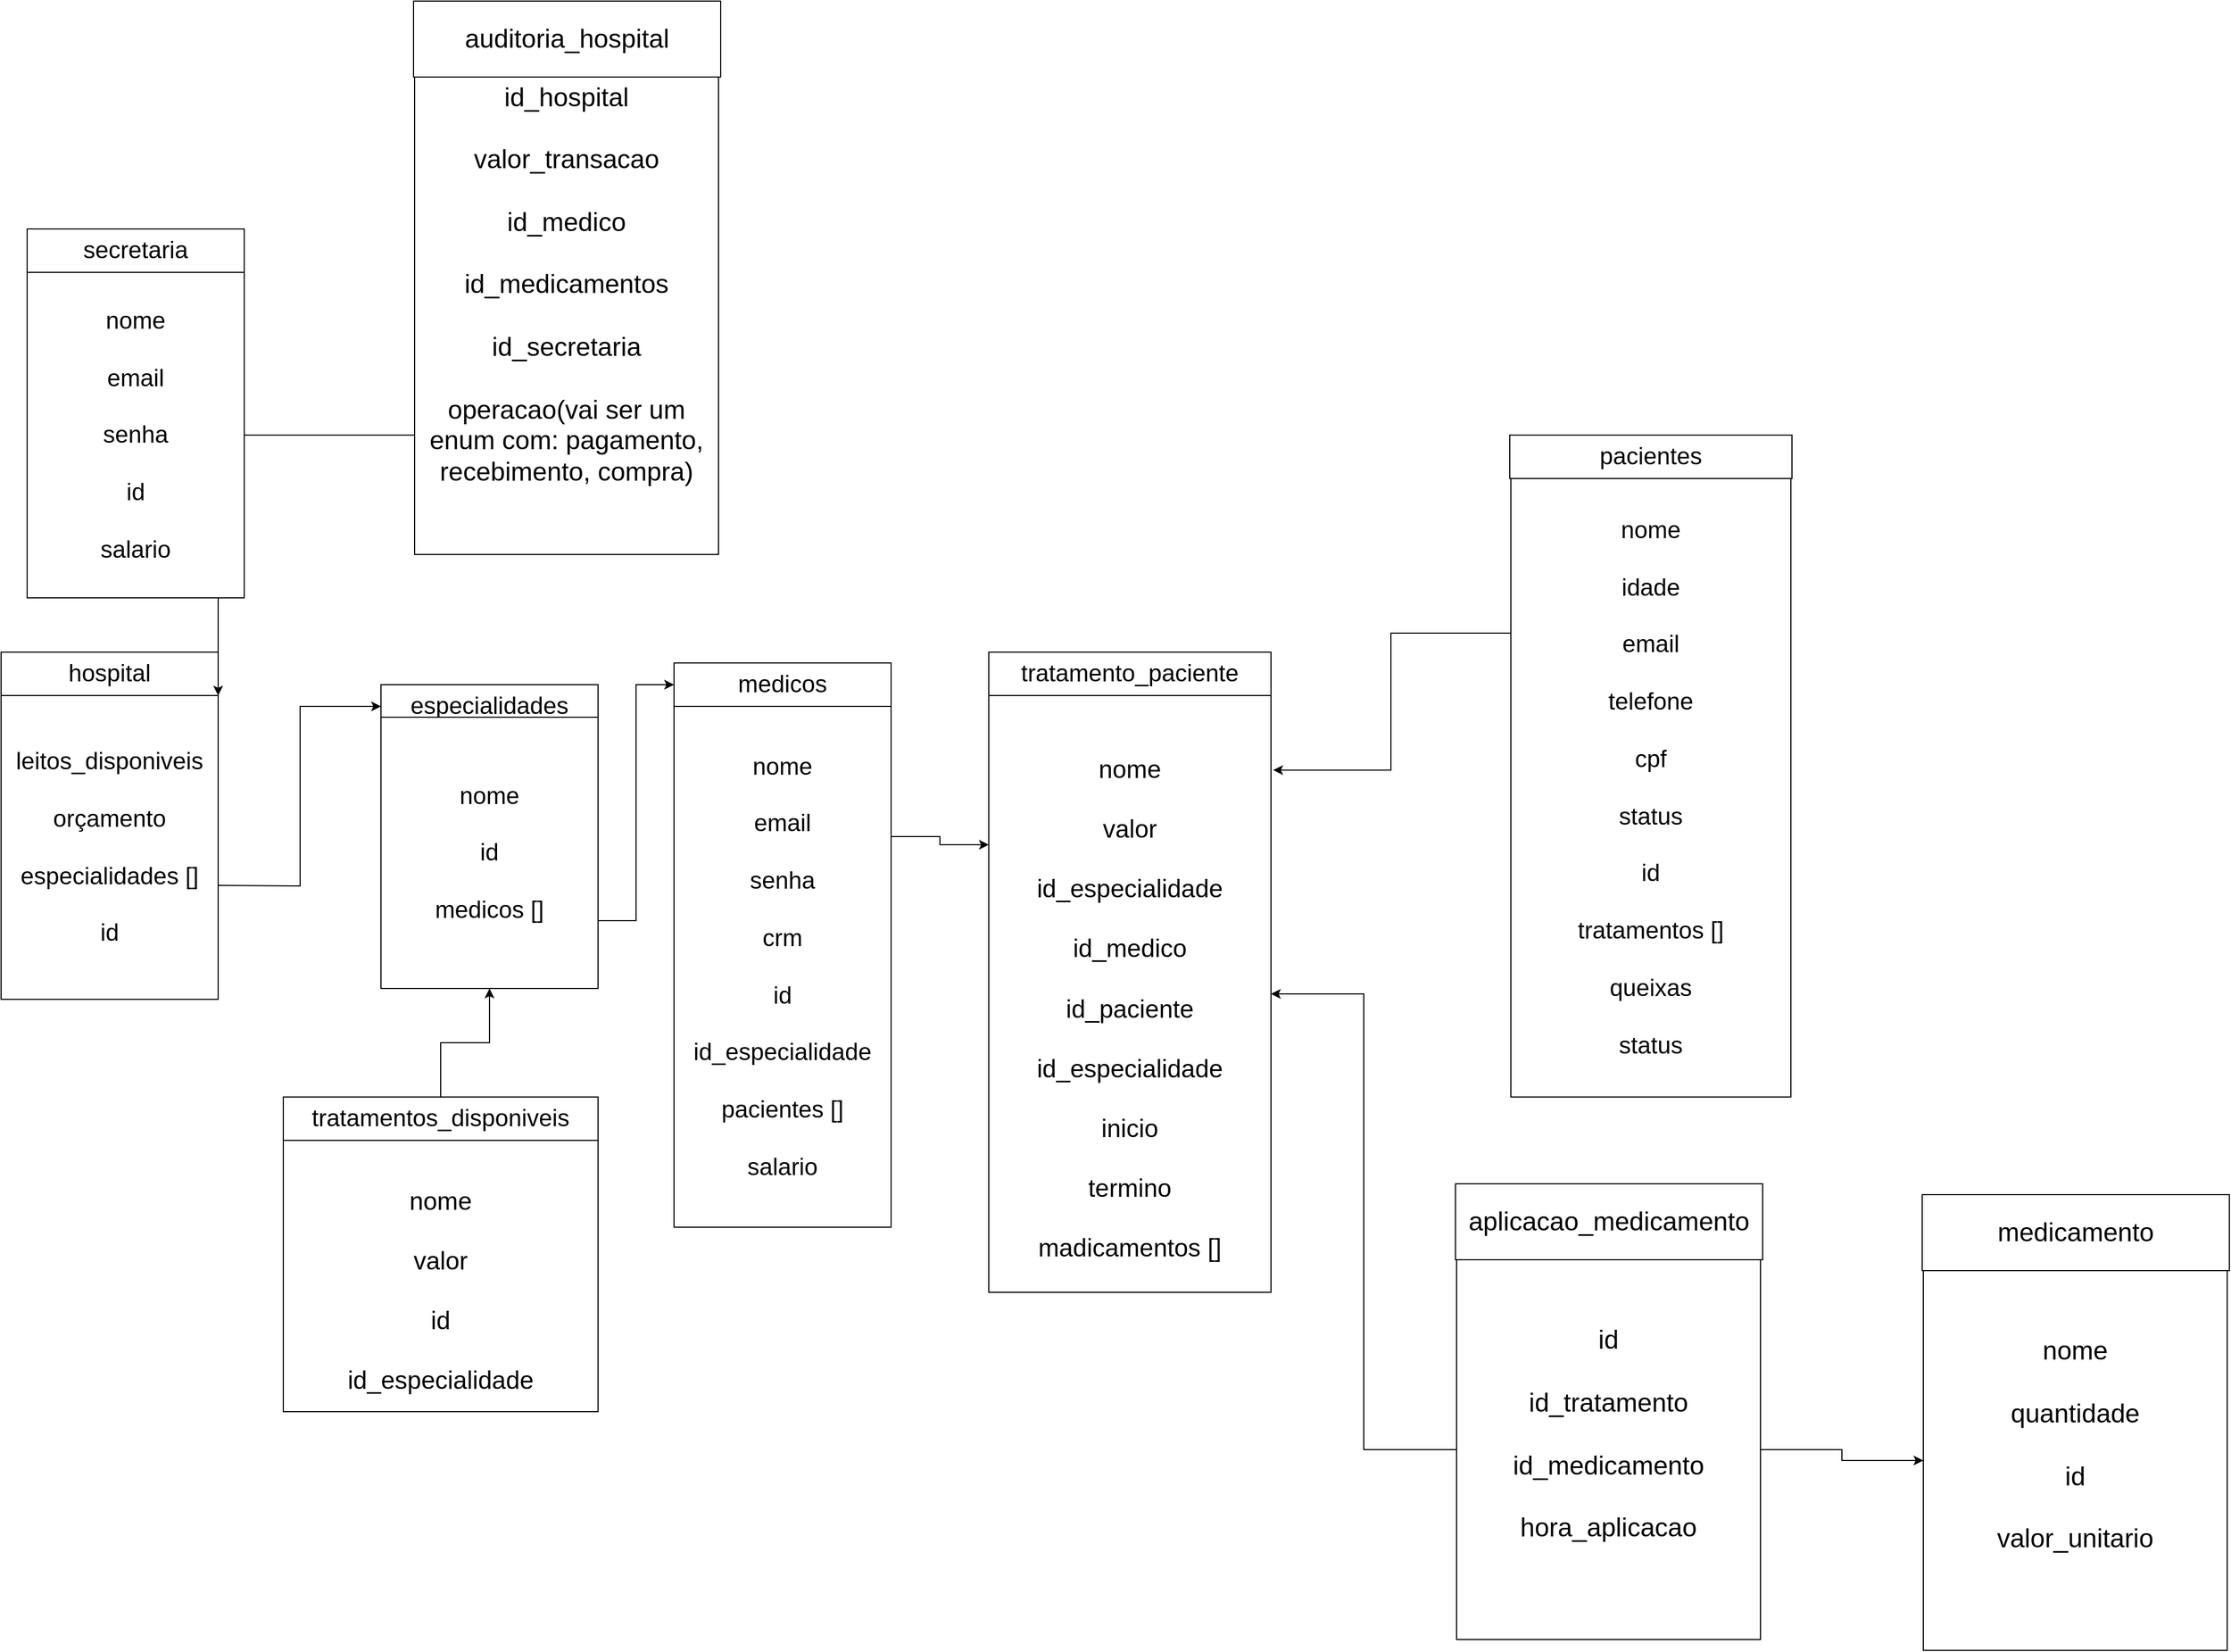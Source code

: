 <mxfile version="23.1.4" type="device" pages="5">
  <diagram name="Relações" id="-RDPZMECj-KDmckSBQJ7">
    <mxGraphModel dx="1600" dy="1940" grid="1" gridSize="10" guides="1" tooltips="1" connect="1" arrows="1" fold="1" page="1" pageScale="1" pageWidth="827" pageHeight="1169" math="0" shadow="0">
      <root>
        <mxCell id="0" />
        <mxCell id="1" parent="0" />
        <mxCell id="OqT2HGRvIQ006_QFUIbo-2" value="hospital" style="rounded=0;whiteSpace=wrap;html=1;fontSize=22;" parent="1" vertex="1">
          <mxGeometry x="190" y="-20" width="200" height="40" as="geometry" />
        </mxCell>
        <mxCell id="OqT2HGRvIQ006_QFUIbo-13" style="edgeStyle=orthogonalEdgeStyle;rounded=0;orthogonalLoop=1;jettySize=auto;html=1;entryX=0;entryY=0.5;entryDx=0;entryDy=0;fontSize=22;" parent="1" target="OqT2HGRvIQ006_QFUIbo-9" edge="1">
          <mxGeometry relative="1" as="geometry">
            <mxPoint x="390" y="195" as="sourcePoint" />
          </mxGeometry>
        </mxCell>
        <mxCell id="OqT2HGRvIQ006_QFUIbo-7" value="leitos_disponiveis&lt;br style=&quot;font-size: 22px;&quot;&gt;&lt;br style=&quot;font-size: 22px;&quot;&gt;orçamento&lt;br style=&quot;font-size: 22px;&quot;&gt;&lt;br style=&quot;font-size: 22px;&quot;&gt;especialidades []&lt;br&gt;&lt;br&gt;id" style="rounded=0;whiteSpace=wrap;html=1;fontSize=22;" parent="1" vertex="1">
          <mxGeometry x="190" y="20" width="200" height="280" as="geometry" />
        </mxCell>
        <mxCell id="OqT2HGRvIQ006_QFUIbo-9" value="especialidades" style="rounded=0;whiteSpace=wrap;html=1;fontSize=22;" parent="1" vertex="1">
          <mxGeometry x="540" y="10" width="200" height="40" as="geometry" />
        </mxCell>
        <mxCell id="OqT2HGRvIQ006_QFUIbo-16" style="edgeStyle=orthogonalEdgeStyle;rounded=0;orthogonalLoop=1;jettySize=auto;html=1;exitX=1;exitY=0.75;exitDx=0;exitDy=0;entryX=0;entryY=0.5;entryDx=0;entryDy=0;fontSize=22;" parent="1" source="OqT2HGRvIQ006_QFUIbo-11" target="OqT2HGRvIQ006_QFUIbo-14" edge="1">
          <mxGeometry relative="1" as="geometry" />
        </mxCell>
        <mxCell id="OqT2HGRvIQ006_QFUIbo-11" value="nome&lt;br style=&quot;font-size: 22px;&quot;&gt;&lt;br style=&quot;font-size: 22px;&quot;&gt;id&lt;br style=&quot;font-size: 22px;&quot;&gt;&lt;br style=&quot;font-size: 22px;&quot;&gt;medicos []" style="rounded=0;whiteSpace=wrap;html=1;fontSize=22;" parent="1" vertex="1">
          <mxGeometry x="540" y="40" width="200" height="250" as="geometry" />
        </mxCell>
        <mxCell id="OqT2HGRvIQ006_QFUIbo-14" value="medicos" style="rounded=0;whiteSpace=wrap;html=1;fontSize=22;" parent="1" vertex="1">
          <mxGeometry x="810" y="-10" width="200" height="40" as="geometry" />
        </mxCell>
        <mxCell id="eI9exI1h_JV6mNCN_PSR-2" style="edgeStyle=orthogonalEdgeStyle;rounded=0;orthogonalLoop=1;jettySize=auto;html=1;exitX=1;exitY=0.25;exitDx=0;exitDy=0;entryX=0;entryY=0.25;entryDx=0;entryDy=0;" parent="1" source="OqT2HGRvIQ006_QFUIbo-15" target="OqT2HGRvIQ006_QFUIbo-25" edge="1">
          <mxGeometry relative="1" as="geometry" />
        </mxCell>
        <mxCell id="OqT2HGRvIQ006_QFUIbo-15" value="nome&lt;br style=&quot;font-size: 22px;&quot;&gt;&lt;br style=&quot;font-size: 22px;&quot;&gt;email&lt;br&gt;&lt;br&gt;senha&lt;br style=&quot;font-size: 22px;&quot;&gt;&lt;br style=&quot;font-size: 22px;&quot;&gt;crm&lt;br style=&quot;font-size: 22px;&quot;&gt;&lt;br style=&quot;font-size: 22px;&quot;&gt;id&lt;br&gt;&lt;br style=&quot;font-size: 22px;&quot;&gt;id_especialidade&lt;br style=&quot;font-size: 22px;&quot;&gt;&lt;br style=&quot;font-size: 22px;&quot;&gt;pacientes []&lt;br style=&quot;font-size: 22px;&quot;&gt;&lt;br style=&quot;font-size: 22px;&quot;&gt;salario" style="rounded=0;whiteSpace=wrap;html=1;fontSize=22;" parent="1" vertex="1">
          <mxGeometry x="810" y="30" width="200" height="480" as="geometry" />
        </mxCell>
        <mxCell id="OqT2HGRvIQ006_QFUIbo-17" value="pacientes" style="rounded=0;whiteSpace=wrap;html=1;fontSize=22;" parent="1" vertex="1">
          <mxGeometry x="1580" y="-220" width="260" height="40" as="geometry" />
        </mxCell>
        <mxCell id="OqT2HGRvIQ006_QFUIbo-18" value="nome&lt;br style=&quot;font-size: 22px;&quot;&gt;&lt;br style=&quot;font-size: 22px;&quot;&gt;idade&lt;br style=&quot;font-size: 22px;&quot;&gt;&lt;br style=&quot;font-size: 22px;&quot;&gt;email&lt;br style=&quot;font-size: 22px;&quot;&gt;&lt;br style=&quot;font-size: 22px;&quot;&gt;telefone&lt;br style=&quot;font-size: 22px;&quot;&gt;&lt;br style=&quot;font-size: 22px;&quot;&gt;cpf&lt;br style=&quot;font-size: 22px;&quot;&gt;&lt;br style=&quot;font-size: 22px;&quot;&gt;status&lt;br style=&quot;font-size: 22px;&quot;&gt;&lt;br style=&quot;font-size: 22px;&quot;&gt;id&lt;br&gt;&lt;br style=&quot;font-size: 22px;&quot;&gt;tratamentos []&lt;br style=&quot;font-size: 22px;&quot;&gt;&lt;br style=&quot;font-size: 22px;&quot;&gt;queixas&lt;br&gt;&lt;br&gt;status" style="rounded=0;whiteSpace=wrap;html=1;fontSize=22;" parent="1" vertex="1">
          <mxGeometry x="1581" y="-180" width="258" height="570" as="geometry" />
        </mxCell>
        <mxCell id="OqT2HGRvIQ006_QFUIbo-24" value="tratamento_paciente" style="rounded=0;whiteSpace=wrap;html=1;fontSize=22;" parent="1" vertex="1">
          <mxGeometry x="1100" y="-20" width="260" height="40" as="geometry" />
        </mxCell>
        <mxCell id="OqT2HGRvIQ006_QFUIbo-25" value="&lt;br&gt;nome&lt;br&gt;&lt;br&gt;valor&lt;br&gt;&lt;br&gt;id_especialidade&lt;br&gt;&lt;br&gt;id_medico&lt;br&gt;&lt;br&gt;id_paciente&lt;br&gt;&lt;br&gt;id_especialidade&lt;br&gt;&lt;br&gt;inicio&lt;br&gt;&lt;br&gt;termino&lt;br&gt;&lt;br&gt;madicamentos []" style="rounded=0;whiteSpace=wrap;html=1;fontSize=23;" parent="1" vertex="1">
          <mxGeometry x="1100" y="20" width="260" height="550" as="geometry" />
        </mxCell>
        <mxCell id="Ib-rAGLKGSD410KpwREd-3" value="" style="edgeStyle=orthogonalEdgeStyle;rounded=0;orthogonalLoop=1;jettySize=auto;html=1;" parent="1" source="OqT2HGRvIQ006_QFUIbo-29" target="OqT2HGRvIQ006_QFUIbo-30" edge="1">
          <mxGeometry relative="1" as="geometry" />
        </mxCell>
        <mxCell id="OqT2HGRvIQ006_QFUIbo-29" value="&lt;span style=&quot;font-size: 24px;&quot;&gt;aplicacao_medicamento&lt;/span&gt;" style="rounded=0;whiteSpace=wrap;html=1;" parent="1" vertex="1">
          <mxGeometry x="1530" y="470" width="283" height="70" as="geometry" />
        </mxCell>
        <mxCell id="OqT2HGRvIQ006_QFUIbo-34" style="edgeStyle=orthogonalEdgeStyle;rounded=0;orthogonalLoop=1;jettySize=auto;html=1;exitX=0;exitY=0.5;exitDx=0;exitDy=0;" parent="1" source="OqT2HGRvIQ006_QFUIbo-30" target="OqT2HGRvIQ006_QFUIbo-25" edge="1">
          <mxGeometry relative="1" as="geometry" />
        </mxCell>
        <mxCell id="Ib-rAGLKGSD410KpwREd-5" style="edgeStyle=orthogonalEdgeStyle;rounded=0;orthogonalLoop=1;jettySize=auto;html=1;exitX=1;exitY=0.5;exitDx=0;exitDy=0;" parent="1" source="OqT2HGRvIQ006_QFUIbo-30" target="Ib-rAGLKGSD410KpwREd-2" edge="1">
          <mxGeometry relative="1" as="geometry" />
        </mxCell>
        <mxCell id="OqT2HGRvIQ006_QFUIbo-30" value="&lt;font style=&quot;font-size: 24px;&quot;&gt;id&lt;br&gt;&lt;br&gt;id_tratamento&lt;br&gt;&lt;br&gt;id_medicamento&lt;br&gt;&lt;br&gt;hora_aplicacao&lt;br&gt;&lt;br&gt;&lt;/font&gt;" style="rounded=0;whiteSpace=wrap;html=1;" parent="1" vertex="1">
          <mxGeometry x="1531" y="540" width="280" height="350" as="geometry" />
        </mxCell>
        <mxCell id="dLQCYUEsovKtr-vVgGef-13" style="edgeStyle=orthogonalEdgeStyle;rounded=0;orthogonalLoop=1;jettySize=auto;html=1;exitX=0.5;exitY=0;exitDx=0;exitDy=0;entryX=0.5;entryY=1;entryDx=0;entryDy=0;" parent="1" source="dLQCYUEsovKtr-vVgGef-7" target="OqT2HGRvIQ006_QFUIbo-11" edge="1">
          <mxGeometry relative="1" as="geometry" />
        </mxCell>
        <mxCell id="dLQCYUEsovKtr-vVgGef-7" value="tratamentos_disponiveis" style="rounded=0;whiteSpace=wrap;html=1;fontSize=22;" parent="1" vertex="1">
          <mxGeometry x="450" y="390" width="290" height="40" as="geometry" />
        </mxCell>
        <mxCell id="dLQCYUEsovKtr-vVgGef-8" value="&lt;br&gt;nome&lt;br&gt;&lt;br&gt;valor&lt;br&gt;&lt;br&gt;id&lt;br&gt;&lt;br&gt;id_especialidade" style="rounded=0;whiteSpace=wrap;html=1;fontSize=23;" parent="1" vertex="1">
          <mxGeometry x="450" y="430" width="290" height="250" as="geometry" />
        </mxCell>
        <mxCell id="OUrvebyIbem-n34GM_K5-1" style="edgeStyle=orthogonalEdgeStyle;rounded=0;orthogonalLoop=1;jettySize=auto;html=1;exitX=0.5;exitY=1;exitDx=0;exitDy=0;" parent="1" source="dLQCYUEsovKtr-vVgGef-8" target="dLQCYUEsovKtr-vVgGef-8" edge="1">
          <mxGeometry relative="1" as="geometry" />
        </mxCell>
        <mxCell id="eI9exI1h_JV6mNCN_PSR-1" style="edgeStyle=orthogonalEdgeStyle;rounded=0;orthogonalLoop=1;jettySize=auto;html=1;exitX=0;exitY=0.25;exitDx=0;exitDy=0;entryX=1.008;entryY=0.125;entryDx=0;entryDy=0;entryPerimeter=0;" parent="1" source="OqT2HGRvIQ006_QFUIbo-18" target="OqT2HGRvIQ006_QFUIbo-25" edge="1">
          <mxGeometry relative="1" as="geometry" />
        </mxCell>
        <mxCell id="Ib-rAGLKGSD410KpwREd-1" value="&lt;span style=&quot;font-size: 24px;&quot;&gt;medicamento&lt;/span&gt;" style="rounded=0;whiteSpace=wrap;html=1;" parent="1" vertex="1">
          <mxGeometry x="1960" y="480" width="283" height="70" as="geometry" />
        </mxCell>
        <mxCell id="Ib-rAGLKGSD410KpwREd-2" value="&lt;font style=&quot;font-size: 24px;&quot;&gt;nome&lt;br&gt;&lt;br&gt;quantidade&lt;br&gt;&lt;br&gt;id&lt;br&gt;&lt;br&gt;valor_unitario&lt;br&gt;&lt;br&gt;&lt;/font&gt;" style="rounded=0;whiteSpace=wrap;html=1;" parent="1" vertex="1">
          <mxGeometry x="1961" y="550" width="280" height="350" as="geometry" />
        </mxCell>
        <mxCell id="Ib-rAGLKGSD410KpwREd-6" value="&lt;span style=&quot;font-size: 24px;&quot;&gt;auditoria_hospital&lt;/span&gt;" style="rounded=0;whiteSpace=wrap;html=1;" parent="1" vertex="1">
          <mxGeometry x="570" y="-620" width="283" height="70" as="geometry" />
        </mxCell>
        <mxCell id="i-EROvwmN-S7Lx38wncq-1" style="edgeStyle=orthogonalEdgeStyle;rounded=0;orthogonalLoop=1;jettySize=auto;html=1;exitX=0;exitY=0.75;exitDx=0;exitDy=0;entryX=1;entryY=0;entryDx=0;entryDy=0;" edge="1" parent="1" source="Ib-rAGLKGSD410KpwREd-7" target="OqT2HGRvIQ006_QFUIbo-7">
          <mxGeometry relative="1" as="geometry" />
        </mxCell>
        <mxCell id="Ib-rAGLKGSD410KpwREd-7" value="&lt;font style=&quot;font-size: 24px;&quot;&gt;id_hospital&lt;br&gt;&lt;br&gt;valor_transacao&lt;br&gt;&lt;br&gt;id_medico&lt;br&gt;&lt;br&gt;id_medicamentos&lt;br&gt;&lt;br&gt;id_secretaria&lt;br&gt;&lt;br&gt;operacao(vai ser um enum com: pagamento, recebimento, compra)&lt;br&gt;&lt;br&gt;&lt;br&gt;&lt;/font&gt;" style="rounded=0;whiteSpace=wrap;html=1;" parent="1" vertex="1">
          <mxGeometry x="571" y="-550" width="280" height="440" as="geometry" />
        </mxCell>
        <mxCell id="hDAFCqDAtnvn9Ev5iwWK-1" value="secretaria" style="rounded=0;whiteSpace=wrap;html=1;fontSize=22;" parent="1" vertex="1">
          <mxGeometry x="214" y="-410" width="200" height="40" as="geometry" />
        </mxCell>
        <mxCell id="hDAFCqDAtnvn9Ev5iwWK-2" value="nome&lt;br style=&quot;font-size: 22px;&quot;&gt;&lt;br style=&quot;font-size: 22px;&quot;&gt;email&lt;br&gt;&lt;br&gt;senha&lt;br style=&quot;font-size: 22px;&quot;&gt;&lt;br style=&quot;font-size: 22px;&quot;&gt;id&lt;br&gt;&lt;br style=&quot;font-size: 22px;&quot;&gt;salario" style="rounded=0;whiteSpace=wrap;html=1;fontSize=22;" parent="1" vertex="1">
          <mxGeometry x="214" y="-370" width="200" height="300" as="geometry" />
        </mxCell>
      </root>
    </mxGraphModel>
  </diagram>
  <diagram id="1Dg1uKK2K-heEakL6BFX" name="Medico ações">
    <mxGraphModel dx="2294" dy="1876" grid="1" gridSize="10" guides="1" tooltips="1" connect="1" arrows="1" fold="1" page="1" pageScale="1" pageWidth="827" pageHeight="1169" math="0" shadow="0">
      <root>
        <mxCell id="0" />
        <mxCell id="1" parent="0" />
        <mxCell id="xGp4c2fe30O6-x1v16Lx-1" value="Medico faz login" style="text;html=1;align=center;verticalAlign=middle;whiteSpace=wrap;rounded=0;fontSize=24;" parent="1" vertex="1">
          <mxGeometry x="150" y="150" width="140" height="80" as="geometry" />
        </mxCell>
        <mxCell id="au-0wPMuFHUaeuqjbm_t-7" style="edgeStyle=orthogonalEdgeStyle;rounded=0;orthogonalLoop=1;jettySize=auto;html=1;exitX=0;exitY=0.5;exitDx=0;exitDy=0;entryX=1;entryY=0.25;entryDx=0;entryDy=0;" parent="1" source="xGp4c2fe30O6-x1v16Lx-2" target="xGp4c2fe30O6-x1v16Lx-1" edge="1">
          <mxGeometry relative="1" as="geometry" />
        </mxCell>
        <mxCell id="xGp4c2fe30O6-x1v16Lx-2" value="Pacientes sob&amp;nbsp; suas responsabilidade" style="text;html=1;align=center;verticalAlign=middle;whiteSpace=wrap;rounded=0;fontSize=19;" parent="1" vertex="1">
          <mxGeometry x="350" y="100" width="180" height="70" as="geometry" />
        </mxCell>
        <mxCell id="au-0wPMuFHUaeuqjbm_t-8" style="edgeStyle=orthogonalEdgeStyle;rounded=0;orthogonalLoop=1;jettySize=auto;html=1;exitX=0;exitY=0.5;exitDx=0;exitDy=0;entryX=1;entryY=0.75;entryDx=0;entryDy=0;" parent="1" source="xGp4c2fe30O6-x1v16Lx-3" target="xGp4c2fe30O6-x1v16Lx-1" edge="1">
          <mxGeometry relative="1" as="geometry" />
        </mxCell>
        <mxCell id="xGp4c2fe30O6-x1v16Lx-3" value="Pode adicionar remédios aos paciente sob sua responsabilidade e que estão com status &quot;em tratamento&quot;" style="text;html=1;align=center;verticalAlign=middle;whiteSpace=wrap;rounded=0;fontSize=18;" parent="1" vertex="1">
          <mxGeometry x="350" y="180" width="180" height="140" as="geometry" />
        </mxCell>
        <mxCell id="au-0wPMuFHUaeuqjbm_t-9" style="edgeStyle=orthogonalEdgeStyle;rounded=0;orthogonalLoop=1;jettySize=auto;html=1;exitX=0;exitY=0.5;exitDx=0;exitDy=0;entryX=0.5;entryY=1;entryDx=0;entryDy=0;" parent="1" source="xGp4c2fe30O6-x1v16Lx-5" target="xGp4c2fe30O6-x1v16Lx-1" edge="1">
          <mxGeometry relative="1" as="geometry" />
        </mxCell>
        <mxCell id="xGp4c2fe30O6-x1v16Lx-5" value="Pode mudar o status do paciente" style="text;html=1;align=center;verticalAlign=middle;whiteSpace=wrap;rounded=0;fontSize=18;" parent="1" vertex="1">
          <mxGeometry x="270" y="340" width="180" height="100" as="geometry" />
        </mxCell>
        <mxCell id="au-0wPMuFHUaeuqjbm_t-1" value="Pode cadastrar novos pacientes e atribuir para outras especialidades" style="text;html=1;align=center;verticalAlign=middle;whiteSpace=wrap;rounded=0;fontSize=19;" parent="1" vertex="1">
          <mxGeometry x="240" y="-10" width="180" height="100" as="geometry" />
        </mxCell>
        <mxCell id="au-0wPMuFHUaeuqjbm_t-5" style="edgeStyle=orthogonalEdgeStyle;rounded=0;orthogonalLoop=1;jettySize=auto;html=1;exitX=0;exitY=0.5;exitDx=0;exitDy=0;" parent="1" source="au-0wPMuFHUaeuqjbm_t-4" target="au-0wPMuFHUaeuqjbm_t-1" edge="1">
          <mxGeometry relative="1" as="geometry" />
        </mxCell>
        <mxCell id="au-0wPMuFHUaeuqjbm_t-4" value="Seria melhor outra entidade fazer o cadastro do paciente?" style="text;html=1;align=center;verticalAlign=middle;whiteSpace=wrap;rounded=0;fontSize=19;" parent="1" vertex="1">
          <mxGeometry x="380" y="-130" width="180" height="110" as="geometry" />
        </mxCell>
        <mxCell id="au-0wPMuFHUaeuqjbm_t-6" style="edgeStyle=orthogonalEdgeStyle;rounded=0;orthogonalLoop=1;jettySize=auto;html=1;exitX=0;exitY=0.5;exitDx=0;exitDy=0;entryX=0.4;entryY=-0.02;entryDx=0;entryDy=0;entryPerimeter=0;" parent="1" source="au-0wPMuFHUaeuqjbm_t-1" target="xGp4c2fe30O6-x1v16Lx-1" edge="1">
          <mxGeometry relative="1" as="geometry" />
        </mxCell>
        <mxCell id="Vf4-LL4XYz3Mqelcfy_--4" style="edgeStyle=orthogonalEdgeStyle;rounded=0;orthogonalLoop=1;jettySize=auto;html=1;exitX=1;exitY=0.5;exitDx=0;exitDy=0;entryX=0;entryY=0.25;entryDx=0;entryDy=0;" parent="1" source="Vf4-LL4XYz3Mqelcfy_--2" target="xGp4c2fe30O6-x1v16Lx-1" edge="1">
          <mxGeometry relative="1" as="geometry" />
        </mxCell>
        <mxCell id="Vf4-LL4XYz3Mqelcfy_--2" value="Vai ter acesso ao painel com todos os pacientes em consulta e em tratamento" style="text;html=1;align=center;verticalAlign=middle;whiteSpace=wrap;rounded=0;fontSize=19;" parent="1" vertex="1">
          <mxGeometry x="-90" y="100" width="180" height="130" as="geometry" />
        </mxCell>
        <mxCell id="Vf4-LL4XYz3Mqelcfy_--6" style="edgeStyle=orthogonalEdgeStyle;rounded=0;orthogonalLoop=1;jettySize=auto;html=1;exitX=1;exitY=1;exitDx=0;exitDy=0;entryX=0.25;entryY=0;entryDx=0;entryDy=0;" parent="1" source="Vf4-LL4XYz3Mqelcfy_--5" target="xGp4c2fe30O6-x1v16Lx-1" edge="1">
          <mxGeometry relative="1" as="geometry" />
        </mxCell>
        <mxCell id="Vf4-LL4XYz3Mqelcfy_--5" value="Vai ter acesso ao estoque dos medicamentos" style="text;html=1;align=center;verticalAlign=middle;whiteSpace=wrap;rounded=0;fontSize=19;" parent="1" vertex="1">
          <mxGeometry x="-40" y="-30" width="170" height="90" as="geometry" />
        </mxCell>
        <mxCell id="4xHeXH1JqVmloOD5l7Rj-3" style="edgeStyle=orthogonalEdgeStyle;rounded=0;orthogonalLoop=1;jettySize=auto;html=1;exitX=1;exitY=0;exitDx=0;exitDy=0;entryX=0.25;entryY=1;entryDx=0;entryDy=0;" parent="1" source="4xHeXH1JqVmloOD5l7Rj-2" target="xGp4c2fe30O6-x1v16Lx-1" edge="1">
          <mxGeometry relative="1" as="geometry" />
        </mxCell>
        <mxCell id="4xHeXH1JqVmloOD5l7Rj-2" value="Quando o médico mudar o status do paciente para &quot;em alta&quot;, o paciente não será mais da sua responsabilidade e sumirá do painel. Entretanto, ficará salvo na base de dados&lt;br&gt;" style="text;html=1;align=center;verticalAlign=middle;whiteSpace=wrap;rounded=0;fontSize=19;" parent="1" vertex="1">
          <mxGeometry x="-65" y="270" width="220" height="210" as="geometry" />
        </mxCell>
      </root>
    </mxGraphModel>
  </diagram>
  <diagram id="XMp5EE-tKhNGOXc22Qx3" name="Paciente ações">
    <mxGraphModel dx="2084" dy="1775" grid="1" gridSize="10" guides="1" tooltips="1" connect="1" arrows="1" fold="1" page="1" pageScale="1" pageWidth="827" pageHeight="1169" math="0" shadow="0">
      <root>
        <mxCell id="0" />
        <mxCell id="1" parent="0" />
        <mxCell id="QOz20VkskurqUD3UfBQY-2" value="Paciente cadastrado&lt;br&gt;" style="text;html=1;align=center;verticalAlign=middle;whiteSpace=wrap;rounded=0;fontSize=19;" parent="1" vertex="1">
          <mxGeometry x="270" y="140" width="180" height="70" as="geometry" />
        </mxCell>
        <mxCell id="OqSgSRU5_GwESmKtbDHi-2" style="edgeStyle=orthogonalEdgeStyle;rounded=0;orthogonalLoop=1;jettySize=auto;html=1;exitX=0.5;exitY=1;exitDx=0;exitDy=0;entryX=0.5;entryY=0;entryDx=0;entryDy=0;" parent="1" source="QOz20VkskurqUD3UfBQY-3" target="QOz20VkskurqUD3UfBQY-2" edge="1">
          <mxGeometry relative="1" as="geometry" />
        </mxCell>
        <mxCell id="QOz20VkskurqUD3UfBQY-3" value="De acordo com o cadastro, o paciente vai ter consulta que irá sumir depois do horario marcado ou se ele cancelar, ou então, terá o tratamento que irá sumir apenas quando o médico der alta ou quando interromper o tratamento" style="text;html=1;align=center;verticalAlign=middle;whiteSpace=wrap;rounded=0;fontSize=19;" parent="1" vertex="1">
          <mxGeometry x="270" y="-250" width="220" height="270" as="geometry" />
        </mxCell>
        <mxCell id="OqSgSRU5_GwESmKtbDHi-1" style="edgeStyle=orthogonalEdgeStyle;rounded=0;orthogonalLoop=1;jettySize=auto;html=1;exitX=1;exitY=0.5;exitDx=0;exitDy=0;entryX=0;entryY=0.5;entryDx=0;entryDy=0;" parent="1" source="QOz20VkskurqUD3UfBQY-4" target="QOz20VkskurqUD3UfBQY-2" edge="1">
          <mxGeometry relative="1" as="geometry" />
        </mxCell>
        <mxCell id="QOz20VkskurqUD3UfBQY-4" value="O status dele pode ser:&lt;br&gt;&lt;br&gt;aguardando consulta&lt;br&gt;&lt;br&gt;consulta cancelada&lt;br&gt;&lt;br&gt;em tratamento&lt;br&gt;&lt;br&gt;tratamento interrompido&lt;br&gt;&lt;br&gt;em alta" style="text;html=1;align=center;verticalAlign=middle;whiteSpace=wrap;rounded=0;fontSize=19;" parent="1" vertex="1">
          <mxGeometry x="-10" y="10" width="180" height="350" as="geometry" />
        </mxCell>
        <mxCell id="OqSgSRU5_GwESmKtbDHi-3" style="edgeStyle=orthogonalEdgeStyle;rounded=0;orthogonalLoop=1;jettySize=auto;html=1;exitX=0;exitY=0.5;exitDx=0;exitDy=0;entryX=1;entryY=0.5;entryDx=0;entryDy=0;" parent="1" source="QOz20VkskurqUD3UfBQY-7" target="QOz20VkskurqUD3UfBQY-2" edge="1">
          <mxGeometry relative="1" as="geometry" />
        </mxCell>
        <mxCell id="QOz20VkskurqUD3UfBQY-7" value="O paciente ficará salvo no banco de dados com as informações dos tratamentos, consultas, medicos responsaveis e medicamentos que ele usou" style="text;html=1;align=center;verticalAlign=middle;whiteSpace=wrap;rounded=0;fontSize=19;" parent="1" vertex="1">
          <mxGeometry x="530" y="50" width="180" height="250" as="geometry" />
        </mxCell>
      </root>
    </mxGraphModel>
  </diagram>
  <diagram id="NJRkbjkZf1h_UxsKVpn4" name="Medico rotinas">
    <mxGraphModel dx="1100" dy="1699" grid="1" gridSize="10" guides="1" tooltips="1" connect="1" arrows="1" fold="1" page="1" pageScale="1" pageWidth="827" pageHeight="1169" math="0" shadow="0">
      <root>
        <mxCell id="0" />
        <mxCell id="1" parent="0" />
        <mxCell id="8RZExaCQPrIk_u2w8BDK-3" style="edgeStyle=orthogonalEdgeStyle;rounded=0;orthogonalLoop=1;jettySize=auto;html=1;exitX=1;exitY=0.5;exitDx=0;exitDy=0;entryX=0;entryY=0.5;entryDx=0;entryDy=0;" parent="1" source="8RZExaCQPrIk_u2w8BDK-1" target="8RZExaCQPrIk_u2w8BDK-2" edge="1">
          <mxGeometry relative="1" as="geometry" />
        </mxCell>
        <mxCell id="8RZExaCQPrIk_u2w8BDK-1" value="Medico inicia o cadastro de um paciente" style="text;html=1;align=center;verticalAlign=middle;whiteSpace=wrap;rounded=0;fontSize=19;" parent="1" vertex="1">
          <mxGeometry x="80" y="140" width="180" height="70" as="geometry" />
        </mxCell>
        <mxCell id="TEQ-03RBKm3OCl_Lnoej-1" style="edgeStyle=orthogonalEdgeStyle;rounded=0;orthogonalLoop=1;jettySize=auto;html=1;exitX=1;exitY=0.5;exitDx=0;exitDy=0;entryX=0;entryY=0.5;entryDx=0;entryDy=0;" edge="1" parent="1" source="8RZExaCQPrIk_u2w8BDK-2" target="8RZExaCQPrIk_u2w8BDK-4">
          <mxGeometry relative="1" as="geometry" />
        </mxCell>
        <mxCell id="8RZExaCQPrIk_u2w8BDK-2" value="Insere dados do paciente: email, telefone, nome etc" style="text;html=1;align=center;verticalAlign=middle;whiteSpace=wrap;rounded=0;fontSize=19;" parent="1" vertex="1">
          <mxGeometry x="310" y="140" width="210" height="70" as="geometry" />
        </mxCell>
        <mxCell id="DH9areGqDJB9wVUNl5Tn-3" style="edgeStyle=orthogonalEdgeStyle;rounded=0;orthogonalLoop=1;jettySize=auto;html=1;exitX=0.5;exitY=0;exitDx=0;exitDy=0;entryX=0.5;entryY=1;entryDx=0;entryDy=0;" parent="1" source="8RZExaCQPrIk_u2w8BDK-4" target="8RZExaCQPrIk_u2w8BDK-5" edge="1">
          <mxGeometry relative="1" as="geometry" />
        </mxCell>
        <mxCell id="DH9areGqDJB9wVUNl5Tn-10" style="edgeStyle=orthogonalEdgeStyle;rounded=0;orthogonalLoop=1;jettySize=auto;html=1;exitX=0.5;exitY=1;exitDx=0;exitDy=0;" parent="1" source="8RZExaCQPrIk_u2w8BDK-4" target="8RZExaCQPrIk_u2w8BDK-6" edge="1">
          <mxGeometry relative="1" as="geometry" />
        </mxCell>
        <mxCell id="8RZExaCQPrIk_u2w8BDK-4" value="médico &lt;br&gt;escolhe uma ação" style="rhombus;whiteSpace=wrap;html=1;fontSize=20;" parent="1" vertex="1">
          <mxGeometry x="570" y="80" width="210" height="190" as="geometry" />
        </mxCell>
        <mxCell id="DH9areGqDJB9wVUNl5Tn-4" style="edgeStyle=orthogonalEdgeStyle;rounded=0;orthogonalLoop=1;jettySize=auto;html=1;exitX=1;exitY=0.5;exitDx=0;exitDy=0;entryX=0;entryY=0.5;entryDx=0;entryDy=0;" parent="1" source="8RZExaCQPrIk_u2w8BDK-5" target="8RZExaCQPrIk_u2w8BDK-9" edge="1">
          <mxGeometry relative="1" as="geometry" />
        </mxCell>
        <mxCell id="8RZExaCQPrIk_u2w8BDK-5" value="Marcar consulta" style="text;html=1;align=center;verticalAlign=middle;whiteSpace=wrap;rounded=0;fontSize=19;" parent="1" vertex="1">
          <mxGeometry x="520" y="-10" width="210" height="70" as="geometry" />
        </mxCell>
        <mxCell id="DH9areGqDJB9wVUNl5Tn-11" style="edgeStyle=orthogonalEdgeStyle;rounded=0;orthogonalLoop=1;jettySize=auto;html=1;exitX=1;exitY=0.5;exitDx=0;exitDy=0;entryX=0;entryY=0.5;entryDx=0;entryDy=0;" parent="1" source="8RZExaCQPrIk_u2w8BDK-6" target="ehR2lQOq6KSDubd5EFu8-2" edge="1">
          <mxGeometry relative="1" as="geometry" />
        </mxCell>
        <mxCell id="8RZExaCQPrIk_u2w8BDK-6" value="Iniciar tratamento" style="text;html=1;align=center;verticalAlign=middle;whiteSpace=wrap;rounded=0;fontSize=19;" parent="1" vertex="1">
          <mxGeometry x="540" y="310" width="210" height="70" as="geometry" />
        </mxCell>
        <mxCell id="8RZExaCQPrIk_u2w8BDK-9" value="Escolhe uma especialidade e já pega o valor de uma consulta dessa especialidade" style="text;html=1;align=center;verticalAlign=middle;whiteSpace=wrap;rounded=0;fontSize=19;" parent="1" vertex="1">
          <mxGeometry x="820" y="-20" width="210" height="100" as="geometry" />
        </mxCell>
        <mxCell id="DH9areGqDJB9wVUNl5Tn-5" style="edgeStyle=orthogonalEdgeStyle;rounded=0;orthogonalLoop=1;jettySize=auto;html=1;exitX=0.5;exitY=1;exitDx=0;exitDy=0;entryX=0.5;entryY=0;entryDx=0;entryDy=0;" parent="1" source="3AM-RdDZuLKVxrfPxCu6-1" target="8RZExaCQPrIk_u2w8BDK-9" edge="1">
          <mxGeometry relative="1" as="geometry" />
        </mxCell>
        <mxCell id="3AM-RdDZuLKVxrfPxCu6-1" value="get especialidades" style="text;html=1;align=center;verticalAlign=middle;whiteSpace=wrap;rounded=0;fontSize=19;" parent="1" vertex="1">
          <mxGeometry x="820" y="-150" width="210" height="70" as="geometry" />
        </mxCell>
        <mxCell id="DH9areGqDJB9wVUNl5Tn-8" style="edgeStyle=orthogonalEdgeStyle;rounded=0;orthogonalLoop=1;jettySize=auto;html=1;exitX=1;exitY=0.5;exitDx=0;exitDy=0;entryX=0;entryY=0.5;entryDx=0;entryDy=0;" parent="1" source="AtRXLtIigFfNoq2CuPPq-1" target="vYCayqjrncIwiui9BXgX-1" edge="1">
          <mxGeometry relative="1" as="geometry" />
        </mxCell>
        <mxCell id="AtRXLtIigFfNoq2CuPPq-1" value="Escolhe um médico de acordo com o id_especialidade" style="text;html=1;align=center;verticalAlign=middle;whiteSpace=wrap;rounded=0;fontSize=19;" parent="1" vertex="1">
          <mxGeometry x="1061" y="-10" width="210" height="70" as="geometry" />
        </mxCell>
        <mxCell id="DH9areGqDJB9wVUNl5Tn-9" style="edgeStyle=orthogonalEdgeStyle;rounded=0;orthogonalLoop=1;jettySize=auto;html=1;exitX=1;exitY=0.5;exitDx=0;exitDy=0;entryX=0;entryY=0.5;entryDx=0;entryDy=0;" parent="1" source="vYCayqjrncIwiui9BXgX-1" target="FU6SNpknrA6fmKx1ywwF-1" edge="1">
          <mxGeometry relative="1" as="geometry" />
        </mxCell>
        <mxCell id="vYCayqjrncIwiui9BXgX-1" value="Registra um dia e horario nas consultas dos médicos" style="text;html=1;align=center;verticalAlign=middle;whiteSpace=wrap;rounded=0;fontSize=19;" parent="1" vertex="1">
          <mxGeometry x="1320" y="-10" width="210" height="70" as="geometry" />
        </mxCell>
        <mxCell id="DH9areGqDJB9wVUNl5Tn-18" style="edgeStyle=orthogonalEdgeStyle;rounded=0;orthogonalLoop=1;jettySize=auto;html=1;exitX=1;exitY=0.5;exitDx=0;exitDy=0;entryX=0;entryY=0.25;entryDx=0;entryDy=0;" parent="1" source="FU6SNpknrA6fmKx1ywwF-1" target="DH9areGqDJB9wVUNl5Tn-17" edge="1">
          <mxGeometry relative="1" as="geometry" />
        </mxCell>
        <mxCell id="FU6SNpknrA6fmKx1ywwF-1" value="Pronto. Agora deve aparecer essa nova consulta na aba consultas do médico" style="text;html=1;align=center;verticalAlign=middle;whiteSpace=wrap;rounded=0;fontSize=19;" parent="1" vertex="1">
          <mxGeometry x="1570" y="-10" width="210" height="70" as="geometry" />
        </mxCell>
        <mxCell id="DH9areGqDJB9wVUNl5Tn-13" style="edgeStyle=orthogonalEdgeStyle;rounded=0;orthogonalLoop=1;jettySize=auto;html=1;exitX=1;exitY=0.5;exitDx=0;exitDy=0;entryX=0;entryY=0.5;entryDx=0;entryDy=0;" parent="1" source="ehR2lQOq6KSDubd5EFu8-2" target="bW2vugW4qfgieLpe2sCS-1" edge="1">
          <mxGeometry relative="1" as="geometry" />
        </mxCell>
        <mxCell id="ehR2lQOq6KSDubd5EFu8-2" value="Escolhe uma especialidade e já pega o valor de um tratamento dessa especialidade" style="text;html=1;align=center;verticalAlign=middle;whiteSpace=wrap;rounded=0;fontSize=19;" parent="1" vertex="1">
          <mxGeometry x="780" y="300" width="210" height="130" as="geometry" />
        </mxCell>
        <mxCell id="DH9areGqDJB9wVUNl5Tn-12" style="edgeStyle=orthogonalEdgeStyle;rounded=0;orthogonalLoop=1;jettySize=auto;html=1;exitX=0.5;exitY=0;exitDx=0;exitDy=0;entryX=0.5;entryY=1;entryDx=0;entryDy=0;" parent="1" source="ehR2lQOq6KSDubd5EFu8-3" target="ehR2lQOq6KSDubd5EFu8-2" edge="1">
          <mxGeometry relative="1" as="geometry">
            <mxPoint x="880" y="448" as="targetPoint" />
          </mxGeometry>
        </mxCell>
        <mxCell id="ehR2lQOq6KSDubd5EFu8-3" value="get especialidades" style="text;html=1;align=center;verticalAlign=middle;whiteSpace=wrap;rounded=0;fontSize=19;" parent="1" vertex="1">
          <mxGeometry x="780" y="485" width="210" height="45" as="geometry" />
        </mxCell>
        <mxCell id="DH9areGqDJB9wVUNl5Tn-14" style="edgeStyle=orthogonalEdgeStyle;rounded=0;orthogonalLoop=1;jettySize=auto;html=1;exitX=1;exitY=0.5;exitDx=0;exitDy=0;entryX=0;entryY=0.5;entryDx=0;entryDy=0;" parent="1" source="bW2vugW4qfgieLpe2sCS-1" target="bW2vugW4qfgieLpe2sCS-2" edge="1">
          <mxGeometry relative="1" as="geometry" />
        </mxCell>
        <mxCell id="bW2vugW4qfgieLpe2sCS-1" value="Escolhe um médico que irá fazer o tratamento de acordo com o id_especialidade" style="text;html=1;align=center;verticalAlign=middle;whiteSpace=wrap;rounded=0;fontSize=19;" parent="1" vertex="1">
          <mxGeometry x="1020" y="330" width="210" height="70" as="geometry" />
        </mxCell>
        <mxCell id="DH9areGqDJB9wVUNl5Tn-15" style="edgeStyle=orthogonalEdgeStyle;rounded=0;orthogonalLoop=1;jettySize=auto;html=1;exitX=1;exitY=0.5;exitDx=0;exitDy=0;entryX=0;entryY=0.5;entryDx=0;entryDy=0;" parent="1" source="bW2vugW4qfgieLpe2sCS-2" target="bW2vugW4qfgieLpe2sCS-5" edge="1">
          <mxGeometry relative="1" as="geometry" />
        </mxCell>
        <mxCell id="bW2vugW4qfgieLpe2sCS-2" value="Registra o inicio do tratamento com o paciente com status em tratamento" style="text;html=1;align=center;verticalAlign=middle;whiteSpace=wrap;rounded=0;fontSize=19;" parent="1" vertex="1">
          <mxGeometry x="1271" y="320" width="210" height="70" as="geometry" />
        </mxCell>
        <mxCell id="DH9areGqDJB9wVUNl5Tn-16" style="edgeStyle=orthogonalEdgeStyle;rounded=0;orthogonalLoop=1;jettySize=auto;html=1;exitX=1;exitY=0.5;exitDx=0;exitDy=0;entryX=0;entryY=0.5;entryDx=0;entryDy=0;" parent="1" source="bW2vugW4qfgieLpe2sCS-5" target="DH9areGqDJB9wVUNl5Tn-2" edge="1">
          <mxGeometry relative="1" as="geometry" />
        </mxCell>
        <mxCell id="bW2vugW4qfgieLpe2sCS-5" value="Agora esse registro vai aparecer na aba de tratamentos, podendo cada registro ter as seguintes ações:&amp;nbsp;&lt;br&gt;&lt;br&gt;adicionar medicamento&lt;br&gt;&lt;br&gt;dar alta&lt;br&gt;&lt;br&gt;cancelar tratamento" style="text;html=1;align=center;verticalAlign=middle;whiteSpace=wrap;rounded=0;fontSize=19;" parent="1" vertex="1">
          <mxGeometry x="1540" y="247.5" width="210" height="260" as="geometry" />
        </mxCell>
        <mxCell id="DH9areGqDJB9wVUNl5Tn-19" style="edgeStyle=orthogonalEdgeStyle;rounded=0;orthogonalLoop=1;jettySize=auto;html=1;exitX=0.5;exitY=0;exitDx=0;exitDy=0;entryX=0.5;entryY=1;entryDx=0;entryDy=0;" parent="1" source="DH9areGqDJB9wVUNl5Tn-2" target="DH9areGqDJB9wVUNl5Tn-17" edge="1">
          <mxGeometry relative="1" as="geometry" />
        </mxCell>
        <mxCell id="DH9areGqDJB9wVUNl5Tn-2" value="Depois de qualquer uma dessas ações, o registro não deve mais aparecer na aba, pois apenas registros com status em tratamentos podem aparecer" style="text;html=1;align=center;verticalAlign=middle;whiteSpace=wrap;rounded=0;fontSize=19;" parent="1" vertex="1">
          <mxGeometry x="1840" y="270" width="210" height="215" as="geometry" />
        </mxCell>
        <mxCell id="DH9areGqDJB9wVUNl5Tn-7" style="edgeStyle=orthogonalEdgeStyle;rounded=0;orthogonalLoop=1;jettySize=auto;html=1;exitX=1;exitY=0.5;exitDx=0;exitDy=0;entryX=-0.002;entryY=0.624;entryDx=0;entryDy=0;entryPerimeter=0;" parent="1" source="8RZExaCQPrIk_u2w8BDK-9" target="AtRXLtIigFfNoq2CuPPq-1" edge="1">
          <mxGeometry relative="1" as="geometry" />
        </mxCell>
        <mxCell id="DH9areGqDJB9wVUNl5Tn-17" value="Entretanto, na aba histórico, todos os registros, tanto consultas quanto tratamentos podem aparecer" style="text;html=1;align=center;verticalAlign=middle;whiteSpace=wrap;rounded=0;fontSize=19;" parent="1" vertex="1">
          <mxGeometry x="1990" y="-20" width="210" height="215" as="geometry" />
        </mxCell>
      </root>
    </mxGraphModel>
  </diagram>
  <diagram id="kCKVs8NazKAzqspavrfk" name="mudanças">
    <mxGraphModel dx="880" dy="424" grid="1" gridSize="10" guides="1" tooltips="1" connect="1" arrows="1" fold="1" page="1" pageScale="1" pageWidth="827" pageHeight="1169" math="0" shadow="0">
      <root>
        <mxCell id="0" />
        <mxCell id="1" parent="0" />
        <mxCell id="P2Fe4rjV5ZNHECv1aD9y-1" value="Tabela tratamaneto irá se comportat como uma consulta tendo campos opcionais&amp;nbsp;" style="text;html=1;align=center;verticalAlign=middle;whiteSpace=wrap;rounded=0;" vertex="1" parent="1">
          <mxGeometry x="380" y="210" width="340" height="140" as="geometry" />
        </mxCell>
        <mxCell id="YcC-oCsuG4HAfh1Wd0FO-1" value="O tratamento será uma ponte. Se o paciente ele precisa pegar o nome do médico precisar pelo tratamento que vai conter o id do medico responsável pelo tratamento que ele está fazendo" style="text;html=1;align=center;verticalAlign=middle;whiteSpace=wrap;rounded=0;" vertex="1" parent="1">
          <mxGeometry x="90" y="60" width="340" height="140" as="geometry" />
        </mxCell>
        <mxCell id="lHl2XY4xIYL9y65LA0OI-1" value="Criar duas entidades: medico e secretária, diferenciar suas funções. Criar uma tabela usuario que vai representar essas duas entidades, separa por uma propriedade" style="text;html=1;align=center;verticalAlign=middle;whiteSpace=wrap;rounded=0;" vertex="1" parent="1">
          <mxGeometry x="20" y="250" width="340" height="140" as="geometry" />
        </mxCell>
      </root>
    </mxGraphModel>
  </diagram>
</mxfile>
